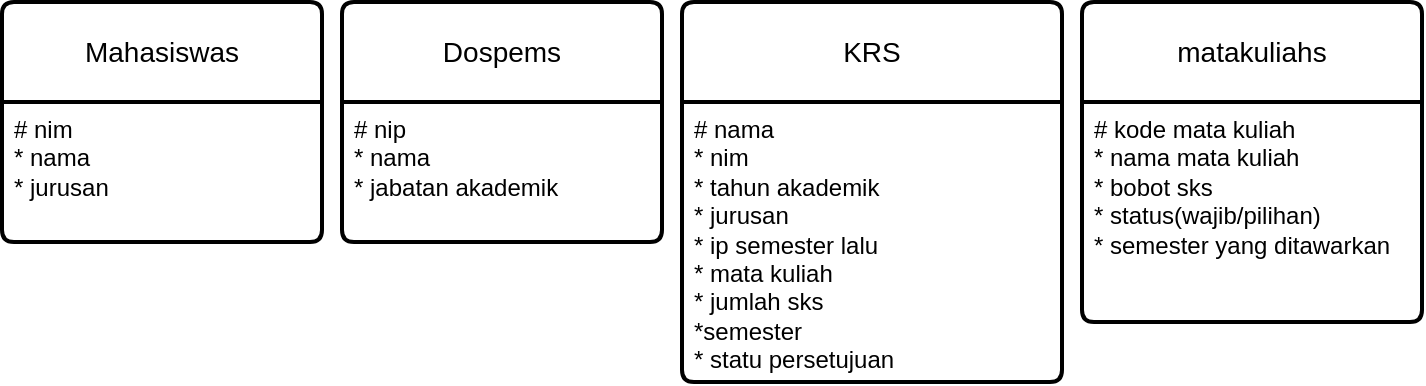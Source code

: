<mxfile version="26.1.0">
  <diagram name="Page-1" id="2glrnaEZWtzoVYgZgW3D">
    <mxGraphModel dx="1105" dy="549" grid="1" gridSize="10" guides="1" tooltips="1" connect="1" arrows="1" fold="1" page="1" pageScale="1" pageWidth="850" pageHeight="1100" math="0" shadow="0">
      <root>
        <mxCell id="0" />
        <mxCell id="1" parent="0" />
        <mxCell id="Tl7vBJkCg9ivMlw3wstG-1" value="Mahasiswas" style="swimlane;childLayout=stackLayout;horizontal=1;startSize=50;horizontalStack=0;rounded=1;fontSize=14;fontStyle=0;strokeWidth=2;resizeParent=0;resizeLast=1;shadow=0;dashed=0;align=center;arcSize=4;whiteSpace=wrap;html=1;" parent="1" vertex="1">
          <mxGeometry x="360" y="200" width="160" height="120" as="geometry" />
        </mxCell>
        <mxCell id="Tl7vBJkCg9ivMlw3wstG-2" value="# nim&lt;div&gt;* nama&lt;/div&gt;&lt;div&gt;* jurusan&lt;/div&gt;" style="align=left;strokeColor=none;fillColor=none;spacingLeft=4;spacingRight=4;fontSize=12;verticalAlign=top;resizable=0;rotatable=0;part=1;html=1;whiteSpace=wrap;" parent="Tl7vBJkCg9ivMlw3wstG-1" vertex="1">
          <mxGeometry y="50" width="160" height="70" as="geometry" />
        </mxCell>
        <mxCell id="Tl7vBJkCg9ivMlw3wstG-4" value="Dospems" style="swimlane;childLayout=stackLayout;horizontal=1;startSize=50;horizontalStack=0;rounded=1;fontSize=14;fontStyle=0;strokeWidth=2;resizeParent=0;resizeLast=1;shadow=0;dashed=0;align=center;arcSize=4;whiteSpace=wrap;html=1;" parent="1" vertex="1">
          <mxGeometry x="530" y="200" width="160" height="120" as="geometry" />
        </mxCell>
        <mxCell id="Tl7vBJkCg9ivMlw3wstG-5" value="# nip&lt;div&gt;* nama&lt;/div&gt;&lt;div&gt;* jabatan akademik&lt;/div&gt;" style="align=left;strokeColor=none;fillColor=none;spacingLeft=4;spacingRight=4;fontSize=12;verticalAlign=top;resizable=0;rotatable=0;part=1;html=1;whiteSpace=wrap;" parent="Tl7vBJkCg9ivMlw3wstG-4" vertex="1">
          <mxGeometry y="50" width="160" height="70" as="geometry" />
        </mxCell>
        <mxCell id="Tl7vBJkCg9ivMlw3wstG-6" value="KRS" style="swimlane;childLayout=stackLayout;horizontal=1;startSize=50;horizontalStack=0;rounded=1;fontSize=14;fontStyle=0;strokeWidth=2;resizeParent=0;resizeLast=1;shadow=0;dashed=0;align=center;arcSize=4;whiteSpace=wrap;html=1;" parent="1" vertex="1">
          <mxGeometry x="700" y="200" width="190" height="190" as="geometry" />
        </mxCell>
        <mxCell id="Tl7vBJkCg9ivMlw3wstG-7" value="# nama&lt;div&gt;* nim&lt;/div&gt;&lt;div&gt;* tahun akademik&lt;/div&gt;&lt;div&gt;* jurusan&lt;/div&gt;&lt;div&gt;* ip semester lalu&lt;/div&gt;&lt;div&gt;* mata kuliah&lt;/div&gt;&lt;div&gt;* jumlah sks&lt;/div&gt;&lt;div&gt;*semester&lt;/div&gt;&lt;div&gt;* statu persetujuan&lt;/div&gt;" style="align=left;strokeColor=none;fillColor=none;spacingLeft=4;spacingRight=4;fontSize=12;verticalAlign=top;resizable=0;rotatable=0;part=1;html=1;whiteSpace=wrap;" parent="Tl7vBJkCg9ivMlw3wstG-6" vertex="1">
          <mxGeometry y="50" width="190" height="140" as="geometry" />
        </mxCell>
        <mxCell id="S6B5SD5y32HwiH42Qb6R-1" value="matakuliahs" style="swimlane;childLayout=stackLayout;horizontal=1;startSize=50;horizontalStack=0;rounded=1;fontSize=14;fontStyle=0;strokeWidth=2;resizeParent=0;resizeLast=1;shadow=0;dashed=0;align=center;arcSize=4;whiteSpace=wrap;html=1;" vertex="1" parent="1">
          <mxGeometry x="900" y="200" width="170" height="160" as="geometry" />
        </mxCell>
        <mxCell id="S6B5SD5y32HwiH42Qb6R-2" value="# kode mata kuliah&lt;div&gt;* nama mata kuliah&lt;/div&gt;&lt;div&gt;* bobot sks&lt;/div&gt;&lt;div&gt;* status(wajib/pilihan)&lt;/div&gt;&lt;div&gt;* semester yang ditawarkan&lt;/div&gt;&lt;div&gt;&lt;br&gt;&lt;/div&gt;" style="align=left;strokeColor=none;fillColor=none;spacingLeft=4;spacingRight=4;fontSize=12;verticalAlign=top;resizable=0;rotatable=0;part=1;html=1;whiteSpace=wrap;" vertex="1" parent="S6B5SD5y32HwiH42Qb6R-1">
          <mxGeometry y="50" width="170" height="110" as="geometry" />
        </mxCell>
      </root>
    </mxGraphModel>
  </diagram>
</mxfile>
